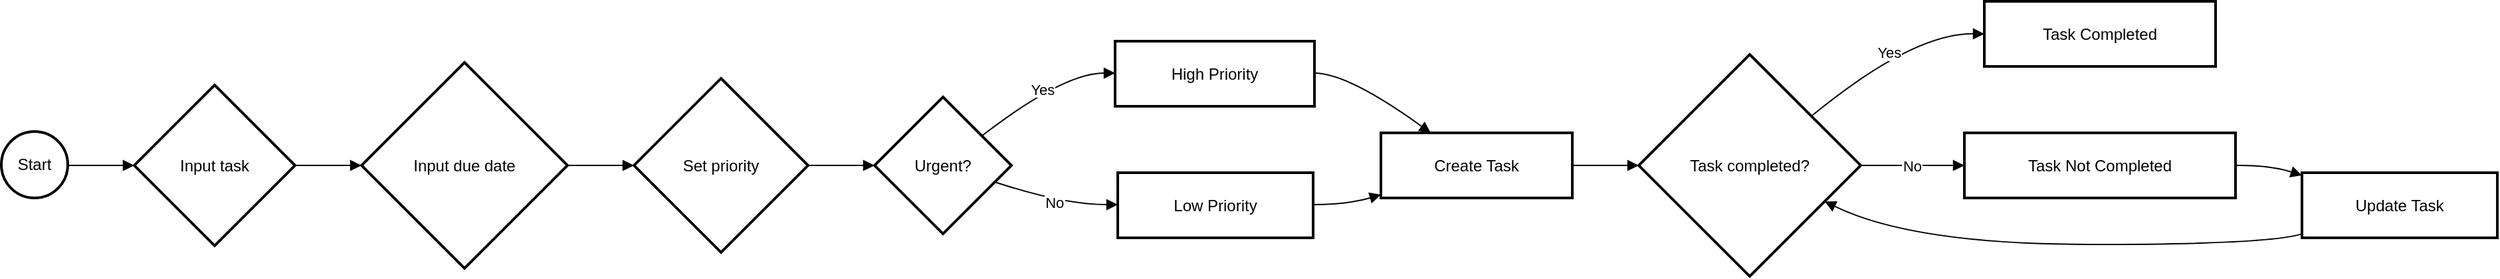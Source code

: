 <mxfile version="24.9.3">
  <diagram name="Page-1" id="X42ofDmo9DojExBvp-Eg">
    <mxGraphModel dx="1139" dy="599" grid="1" gridSize="10" guides="1" tooltips="1" connect="1" arrows="1" fold="1" page="1" pageScale="1" pageWidth="850" pageHeight="1100" math="0" shadow="0">
      <root>
        <mxCell id="0" />
        <mxCell id="1" parent="0" />
        <mxCell id="2" value="Start" style="ellipse;aspect=fixed;strokeWidth=2;whiteSpace=wrap;" parent="1" vertex="1">
          <mxGeometry x="8" y="106" width="50" height="50" as="geometry" />
        </mxCell>
        <mxCell id="3" value="Input task" style="rhombus;strokeWidth=2;whiteSpace=wrap;" parent="1" vertex="1">
          <mxGeometry x="108" y="71" width="121" height="121" as="geometry" />
        </mxCell>
        <mxCell id="4" value="Input due date" style="rhombus;strokeWidth=2;whiteSpace=wrap;" parent="1" vertex="1">
          <mxGeometry x="279" y="54" width="155" height="155" as="geometry" />
        </mxCell>
        <mxCell id="5" value="Set priority" style="rhombus;strokeWidth=2;whiteSpace=wrap;" parent="1" vertex="1">
          <mxGeometry x="484" y="66" width="131" height="131" as="geometry" />
        </mxCell>
        <mxCell id="6" value="Urgent?" style="rhombus;strokeWidth=2;whiteSpace=wrap;" parent="1" vertex="1">
          <mxGeometry x="665" y="80" width="103" height="103" as="geometry" />
        </mxCell>
        <mxCell id="7" value="High Priority" style="whiteSpace=wrap;strokeWidth=2;" parent="1" vertex="1">
          <mxGeometry x="846" y="38" width="150" height="49" as="geometry" />
        </mxCell>
        <mxCell id="8" value="Low Priority" style="whiteSpace=wrap;strokeWidth=2;" parent="1" vertex="1">
          <mxGeometry x="848" y="137" width="147" height="49" as="geometry" />
        </mxCell>
        <mxCell id="9" value="Create Task" style="whiteSpace=wrap;strokeWidth=2;" parent="1" vertex="1">
          <mxGeometry x="1046" y="107" width="144" height="49" as="geometry" />
        </mxCell>
        <mxCell id="10" value="Task completed?" style="rhombus;strokeWidth=2;whiteSpace=wrap;" parent="1" vertex="1">
          <mxGeometry x="1240" y="48" width="167" height="167" as="geometry" />
        </mxCell>
        <mxCell id="11" value="Task Completed" style="whiteSpace=wrap;strokeWidth=2;" parent="1" vertex="1">
          <mxGeometry x="1500" y="8" width="174" height="49" as="geometry" />
        </mxCell>
        <mxCell id="12" value="Task Not Completed" style="whiteSpace=wrap;strokeWidth=2;" parent="1" vertex="1">
          <mxGeometry x="1485" y="107" width="204" height="49" as="geometry" />
        </mxCell>
        <mxCell id="13" value="Update Task" style="whiteSpace=wrap;strokeWidth=2;" parent="1" vertex="1">
          <mxGeometry x="1739" y="137" width="147" height="49" as="geometry" />
        </mxCell>
        <mxCell id="14" value="" style="curved=1;startArrow=none;endArrow=block;exitX=1.01;exitY=0.51;entryX=0;entryY=0.5;" parent="1" source="2" target="3" edge="1">
          <mxGeometry relative="1" as="geometry">
            <Array as="points" />
          </mxGeometry>
        </mxCell>
        <mxCell id="15" value="" style="curved=1;startArrow=none;endArrow=block;exitX=1;exitY=0.5;entryX=0;entryY=0.5;" parent="1" source="3" target="4" edge="1">
          <mxGeometry relative="1" as="geometry">
            <Array as="points" />
          </mxGeometry>
        </mxCell>
        <mxCell id="16" value="" style="curved=1;startArrow=none;endArrow=block;exitX=1;exitY=0.5;entryX=0;entryY=0.5;" parent="1" source="4" target="5" edge="1">
          <mxGeometry relative="1" as="geometry">
            <Array as="points" />
          </mxGeometry>
        </mxCell>
        <mxCell id="17" value="" style="curved=1;startArrow=none;endArrow=block;exitX=1;exitY=0.5;entryX=0;entryY=0.5;" parent="1" source="5" target="6" edge="1">
          <mxGeometry relative="1" as="geometry">
            <Array as="points" />
          </mxGeometry>
        </mxCell>
        <mxCell id="18" value="Yes" style="curved=1;startArrow=none;endArrow=block;exitX=1;exitY=0.12;entryX=0;entryY=0.49;" parent="1" source="6" target="7" edge="1">
          <mxGeometry relative="1" as="geometry">
            <Array as="points">
              <mxPoint x="807" y="62" />
            </Array>
          </mxGeometry>
        </mxCell>
        <mxCell id="19" value="No" style="curved=1;startArrow=none;endArrow=block;exitX=1;exitY=0.66;entryX=0;entryY=0.49;" parent="1" source="6" target="8" edge="1">
          <mxGeometry relative="1" as="geometry">
            <Array as="points">
              <mxPoint x="807" y="161" />
            </Array>
          </mxGeometry>
        </mxCell>
        <mxCell id="20" value="" style="curved=1;startArrow=none;endArrow=block;exitX=1;exitY=0.49;entryX=0.26;entryY=0;" parent="1" source="7" target="9" edge="1">
          <mxGeometry relative="1" as="geometry">
            <Array as="points">
              <mxPoint x="1021" y="62" />
            </Array>
          </mxGeometry>
        </mxCell>
        <mxCell id="21" value="" style="curved=1;startArrow=none;endArrow=block;exitX=1;exitY=0.49;entryX=0;entryY=0.95;" parent="1" source="8" target="9" edge="1">
          <mxGeometry relative="1" as="geometry">
            <Array as="points">
              <mxPoint x="1021" y="161" />
            </Array>
          </mxGeometry>
        </mxCell>
        <mxCell id="22" value="" style="curved=1;startArrow=none;endArrow=block;exitX=1;exitY=0.5;entryX=0;entryY=0.5;" parent="1" source="9" target="10" edge="1">
          <mxGeometry relative="1" as="geometry">
            <Array as="points" />
          </mxGeometry>
        </mxCell>
        <mxCell id="23" value="Yes" style="curved=1;startArrow=none;endArrow=block;exitX=1;exitY=0.1;entryX=0;entryY=0.5;" parent="1" source="10" target="11" edge="1">
          <mxGeometry relative="1" as="geometry">
            <Array as="points">
              <mxPoint x="1446" y="32" />
            </Array>
          </mxGeometry>
        </mxCell>
        <mxCell id="24" value="No" style="curved=1;startArrow=none;endArrow=block;exitX=1;exitY=0.5;entryX=0;entryY=0.5;" parent="1" source="10" target="12" edge="1">
          <mxGeometry relative="1" as="geometry">
            <Array as="points" />
          </mxGeometry>
        </mxCell>
        <mxCell id="25" value="" style="curved=1;startArrow=none;endArrow=block;exitX=1;exitY=0.5;entryX=0;entryY=0.04;" parent="1" source="12" target="13" edge="1">
          <mxGeometry relative="1" as="geometry">
            <Array as="points">
              <mxPoint x="1714" y="131" />
            </Array>
          </mxGeometry>
        </mxCell>
        <mxCell id="26" value="" style="curved=1;startArrow=none;endArrow=block;exitX=0;exitY=0.94;entryX=1;entryY=0.74;" parent="1" source="13" target="10" edge="1">
          <mxGeometry relative="1" as="geometry">
            <Array as="points">
              <mxPoint x="1714" y="191" />
              <mxPoint x="1446" y="191" />
            </Array>
          </mxGeometry>
        </mxCell>
      </root>
    </mxGraphModel>
  </diagram>
</mxfile>
